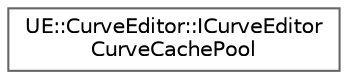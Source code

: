 digraph "Graphical Class Hierarchy"
{
 // INTERACTIVE_SVG=YES
 // LATEX_PDF_SIZE
  bgcolor="transparent";
  edge [fontname=Helvetica,fontsize=10,labelfontname=Helvetica,labelfontsize=10];
  node [fontname=Helvetica,fontsize=10,shape=box,height=0.2,width=0.4];
  rankdir="LR";
  Node0 [id="Node000000",label="UE::CurveEditor::ICurveEditor\lCurveCachePool",height=0.2,width=0.4,color="grey40", fillcolor="white", style="filled",URL="$db/d1b/classUE_1_1CurveEditor_1_1ICurveEditorCurveCachePool.html",tooltip=" "];
}
